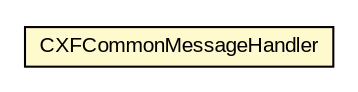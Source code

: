 #!/usr/local/bin/dot
#
# Class diagram 
# Generated by UMLGraph version R5_6-24-gf6e263 (http://www.umlgraph.org/)
#

digraph G {
	edge [fontname="arial",fontsize=10,labelfontname="arial",labelfontsize=10];
	node [fontname="arial",fontsize=10,shape=plaintext];
	nodesep=0.25;
	ranksep=0.5;
	// org.miloss.fgsms.agents.CXFCommonMessageHandler
	c206184 [label=<<table title="org.miloss.fgsms.agents.CXFCommonMessageHandler" border="0" cellborder="1" cellspacing="0" cellpadding="2" port="p" bgcolor="lemonChiffon" href="./CXFCommonMessageHandler.html">
		<tr><td><table border="0" cellspacing="0" cellpadding="1">
<tr><td align="center" balign="center"> CXFCommonMessageHandler </td></tr>
		</table></td></tr>
		</table>>, URL="./CXFCommonMessageHandler.html", fontname="arial", fontcolor="black", fontsize=10.0];
}

